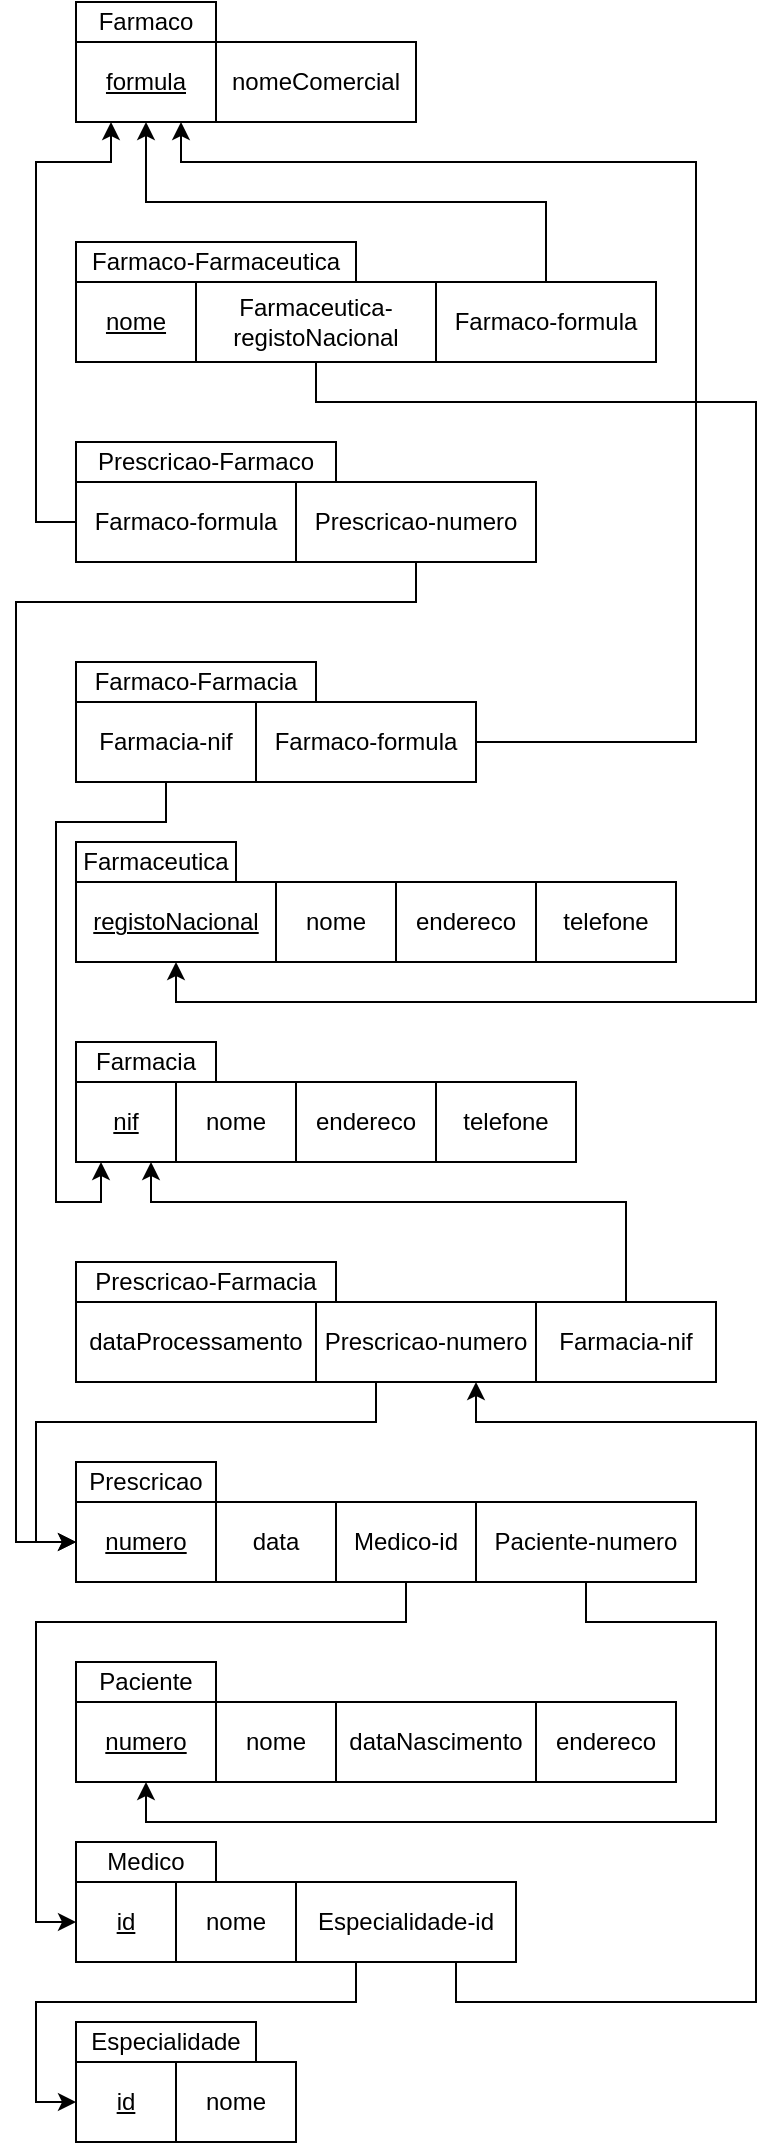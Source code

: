 <mxfile version="24.0.4" type="device">
  <diagram name="Page-1" id="BSkNugIniSogTZohY_Xg">
    <mxGraphModel dx="1434" dy="754" grid="1" gridSize="10" guides="1" tooltips="1" connect="1" arrows="1" fold="1" page="1" pageScale="1" pageWidth="850" pageHeight="1100" math="0" shadow="0">
      <root>
        <mxCell id="0" />
        <mxCell id="1" parent="0" />
        <mxCell id="fYs02cCC62OGgDg8Uk64-1" value="Paciente" style="rounded=0;whiteSpace=wrap;html=1;" vertex="1" parent="1">
          <mxGeometry x="40" y="850" width="70" height="20" as="geometry" />
        </mxCell>
        <mxCell id="fYs02cCC62OGgDg8Uk64-2" value="numero" style="rounded=0;whiteSpace=wrap;html=1;fontStyle=4" vertex="1" parent="1">
          <mxGeometry x="40" y="870" width="70" height="40" as="geometry" />
        </mxCell>
        <mxCell id="fYs02cCC62OGgDg8Uk64-3" value="nome" style="rounded=0;whiteSpace=wrap;html=1;" vertex="1" parent="1">
          <mxGeometry x="110" y="870" width="60" height="40" as="geometry" />
        </mxCell>
        <mxCell id="fYs02cCC62OGgDg8Uk64-4" value="dataNascimento" style="rounded=0;whiteSpace=wrap;html=1;" vertex="1" parent="1">
          <mxGeometry x="170" y="870" width="100" height="40" as="geometry" />
        </mxCell>
        <mxCell id="fYs02cCC62OGgDg8Uk64-5" value="endereco" style="rounded=0;whiteSpace=wrap;html=1;" vertex="1" parent="1">
          <mxGeometry x="270" y="870" width="70" height="40" as="geometry" />
        </mxCell>
        <mxCell id="fYs02cCC62OGgDg8Uk64-6" value="Prescricao" style="rounded=0;whiteSpace=wrap;html=1;" vertex="1" parent="1">
          <mxGeometry x="40" y="750" width="70" height="20" as="geometry" />
        </mxCell>
        <mxCell id="fYs02cCC62OGgDg8Uk64-7" value="numero" style="rounded=0;whiteSpace=wrap;html=1;fontStyle=4" vertex="1" parent="1">
          <mxGeometry x="40" y="770" width="70" height="40" as="geometry" />
        </mxCell>
        <mxCell id="fYs02cCC62OGgDg8Uk64-8" value="data" style="rounded=0;whiteSpace=wrap;html=1;" vertex="1" parent="1">
          <mxGeometry x="110" y="770" width="60" height="40" as="geometry" />
        </mxCell>
        <mxCell id="fYs02cCC62OGgDg8Uk64-88" style="edgeStyle=orthogonalEdgeStyle;rounded=0;orthogonalLoop=1;jettySize=auto;html=1;entryX=0;entryY=0.5;entryDx=0;entryDy=0;" edge="1" parent="1" source="fYs02cCC62OGgDg8Uk64-9" target="fYs02cCC62OGgDg8Uk64-12">
          <mxGeometry relative="1" as="geometry">
            <Array as="points">
              <mxPoint x="205" y="830" />
              <mxPoint x="20" y="830" />
              <mxPoint x="20" y="980" />
            </Array>
          </mxGeometry>
        </mxCell>
        <mxCell id="fYs02cCC62OGgDg8Uk64-9" value="Medico-id" style="rounded=0;whiteSpace=wrap;html=1;" vertex="1" parent="1">
          <mxGeometry x="170" y="770" width="70" height="40" as="geometry" />
        </mxCell>
        <mxCell id="fYs02cCC62OGgDg8Uk64-23" style="edgeStyle=orthogonalEdgeStyle;rounded=0;orthogonalLoop=1;jettySize=auto;html=1;entryX=0.5;entryY=1;entryDx=0;entryDy=0;" edge="1" parent="1" source="fYs02cCC62OGgDg8Uk64-10" target="fYs02cCC62OGgDg8Uk64-2">
          <mxGeometry relative="1" as="geometry">
            <Array as="points">
              <mxPoint x="295" y="830" />
              <mxPoint x="360" y="830" />
              <mxPoint x="360" y="930" />
              <mxPoint x="75" y="930" />
            </Array>
          </mxGeometry>
        </mxCell>
        <mxCell id="fYs02cCC62OGgDg8Uk64-10" value="Paciente-numero" style="rounded=0;whiteSpace=wrap;html=1;" vertex="1" parent="1">
          <mxGeometry x="240" y="770" width="110" height="40" as="geometry" />
        </mxCell>
        <mxCell id="fYs02cCC62OGgDg8Uk64-11" value="Medico" style="rounded=0;whiteSpace=wrap;html=1;" vertex="1" parent="1">
          <mxGeometry x="40" y="940" width="70" height="20" as="geometry" />
        </mxCell>
        <mxCell id="fYs02cCC62OGgDg8Uk64-12" value="id" style="rounded=0;whiteSpace=wrap;html=1;fontStyle=4" vertex="1" parent="1">
          <mxGeometry x="40" y="960" width="50" height="40" as="geometry" />
        </mxCell>
        <mxCell id="fYs02cCC62OGgDg8Uk64-13" value="nome" style="rounded=0;whiteSpace=wrap;html=1;" vertex="1" parent="1">
          <mxGeometry x="90" y="960" width="60" height="40" as="geometry" />
        </mxCell>
        <mxCell id="fYs02cCC62OGgDg8Uk64-85" value="" style="edgeStyle=orthogonalEdgeStyle;rounded=0;orthogonalLoop=1;jettySize=auto;html=1;" edge="1" parent="1" source="fYs02cCC62OGgDg8Uk64-14" target="fYs02cCC62OGgDg8Uk64-29">
          <mxGeometry relative="1" as="geometry">
            <Array as="points">
              <mxPoint x="230" y="1020" />
              <mxPoint x="380" y="1020" />
              <mxPoint x="380" y="730" />
              <mxPoint x="240" y="730" />
            </Array>
          </mxGeometry>
        </mxCell>
        <mxCell id="fYs02cCC62OGgDg8Uk64-89" style="edgeStyle=orthogonalEdgeStyle;rounded=0;orthogonalLoop=1;jettySize=auto;html=1;entryX=0;entryY=0.5;entryDx=0;entryDy=0;" edge="1" parent="1" source="fYs02cCC62OGgDg8Uk64-14" target="fYs02cCC62OGgDg8Uk64-17">
          <mxGeometry relative="1" as="geometry">
            <Array as="points">
              <mxPoint x="180" y="1020" />
              <mxPoint x="20" y="1020" />
              <mxPoint x="20" y="1070" />
            </Array>
          </mxGeometry>
        </mxCell>
        <mxCell id="fYs02cCC62OGgDg8Uk64-14" value="Especialidade-id" style="rounded=0;whiteSpace=wrap;html=1;" vertex="1" parent="1">
          <mxGeometry x="150" y="960" width="110" height="40" as="geometry" />
        </mxCell>
        <mxCell id="fYs02cCC62OGgDg8Uk64-16" value="Especialidade" style="rounded=0;whiteSpace=wrap;html=1;" vertex="1" parent="1">
          <mxGeometry x="40" y="1030" width="90" height="20" as="geometry" />
        </mxCell>
        <mxCell id="fYs02cCC62OGgDg8Uk64-17" value="id" style="rounded=0;whiteSpace=wrap;html=1;fontStyle=4" vertex="1" parent="1">
          <mxGeometry x="40" y="1050" width="50" height="40" as="geometry" />
        </mxCell>
        <mxCell id="fYs02cCC62OGgDg8Uk64-18" value="nome" style="rounded=0;whiteSpace=wrap;html=1;" vertex="1" parent="1">
          <mxGeometry x="90" y="1050" width="60" height="40" as="geometry" />
        </mxCell>
        <mxCell id="fYs02cCC62OGgDg8Uk64-25" value="Prescricao-Farmacia" style="rounded=0;whiteSpace=wrap;html=1;" vertex="1" parent="1">
          <mxGeometry x="40" y="650" width="130" height="20" as="geometry" />
        </mxCell>
        <mxCell id="fYs02cCC62OGgDg8Uk64-26" value="dataProcessamento" style="rounded=0;whiteSpace=wrap;html=1;fontStyle=0" vertex="1" parent="1">
          <mxGeometry x="40" y="670" width="120" height="40" as="geometry" />
        </mxCell>
        <mxCell id="fYs02cCC62OGgDg8Uk64-87" style="edgeStyle=orthogonalEdgeStyle;rounded=0;orthogonalLoop=1;jettySize=auto;html=1;entryX=0;entryY=0.5;entryDx=0;entryDy=0;" edge="1" parent="1" source="fYs02cCC62OGgDg8Uk64-29" target="fYs02cCC62OGgDg8Uk64-7">
          <mxGeometry relative="1" as="geometry">
            <Array as="points">
              <mxPoint x="190" y="730" />
              <mxPoint x="20" y="730" />
              <mxPoint x="20" y="790" />
            </Array>
          </mxGeometry>
        </mxCell>
        <mxCell id="fYs02cCC62OGgDg8Uk64-29" value="Prescricao-numero" style="rounded=0;whiteSpace=wrap;html=1;" vertex="1" parent="1">
          <mxGeometry x="160" y="670" width="110" height="40" as="geometry" />
        </mxCell>
        <mxCell id="fYs02cCC62OGgDg8Uk64-90" style="edgeStyle=orthogonalEdgeStyle;rounded=0;orthogonalLoop=1;jettySize=auto;html=1;entryX=0.75;entryY=1;entryDx=0;entryDy=0;" edge="1" parent="1" source="fYs02cCC62OGgDg8Uk64-30" target="fYs02cCC62OGgDg8Uk64-35">
          <mxGeometry relative="1" as="geometry">
            <Array as="points">
              <mxPoint x="315" y="620" />
              <mxPoint x="78" y="620" />
            </Array>
          </mxGeometry>
        </mxCell>
        <mxCell id="fYs02cCC62OGgDg8Uk64-30" value="Farmacia-nif" style="rounded=0;whiteSpace=wrap;html=1;" vertex="1" parent="1">
          <mxGeometry x="270" y="670" width="90" height="40" as="geometry" />
        </mxCell>
        <mxCell id="fYs02cCC62OGgDg8Uk64-34" value="Farmacia" style="rounded=0;whiteSpace=wrap;html=1;" vertex="1" parent="1">
          <mxGeometry x="40" y="540" width="70" height="20" as="geometry" />
        </mxCell>
        <mxCell id="fYs02cCC62OGgDg8Uk64-35" value="nif" style="rounded=0;whiteSpace=wrap;html=1;fontStyle=4" vertex="1" parent="1">
          <mxGeometry x="40" y="560" width="50" height="40" as="geometry" />
        </mxCell>
        <mxCell id="fYs02cCC62OGgDg8Uk64-36" value="nome" style="rounded=0;whiteSpace=wrap;html=1;" vertex="1" parent="1">
          <mxGeometry x="90" y="560" width="60" height="40" as="geometry" />
        </mxCell>
        <mxCell id="fYs02cCC62OGgDg8Uk64-37" value="endereco" style="rounded=0;whiteSpace=wrap;html=1;" vertex="1" parent="1">
          <mxGeometry x="150" y="560" width="70" height="40" as="geometry" />
        </mxCell>
        <mxCell id="fYs02cCC62OGgDg8Uk64-38" value="telefone" style="rounded=0;whiteSpace=wrap;html=1;" vertex="1" parent="1">
          <mxGeometry x="220" y="560" width="70" height="40" as="geometry" />
        </mxCell>
        <mxCell id="fYs02cCC62OGgDg8Uk64-40" value="Prescricao-Farmaco" style="rounded=0;whiteSpace=wrap;html=1;" vertex="1" parent="1">
          <mxGeometry x="40" y="240" width="130" height="20" as="geometry" />
        </mxCell>
        <mxCell id="fYs02cCC62OGgDg8Uk64-83" style="edgeStyle=orthogonalEdgeStyle;rounded=0;orthogonalLoop=1;jettySize=auto;html=1;entryX=0;entryY=0.5;entryDx=0;entryDy=0;" edge="1" parent="1" source="fYs02cCC62OGgDg8Uk64-41" target="fYs02cCC62OGgDg8Uk64-7">
          <mxGeometry relative="1" as="geometry">
            <Array as="points">
              <mxPoint x="210" y="320" />
              <mxPoint x="10" y="320" />
              <mxPoint x="10" y="790" />
            </Array>
          </mxGeometry>
        </mxCell>
        <mxCell id="fYs02cCC62OGgDg8Uk64-41" value="Prescricao-numero" style="rounded=0;whiteSpace=wrap;html=1;fontStyle=0" vertex="1" parent="1">
          <mxGeometry x="150" y="260" width="120" height="40" as="geometry" />
        </mxCell>
        <mxCell id="fYs02cCC62OGgDg8Uk64-92" style="edgeStyle=orthogonalEdgeStyle;rounded=0;orthogonalLoop=1;jettySize=auto;html=1;entryX=0.25;entryY=1;entryDx=0;entryDy=0;" edge="1" parent="1" source="fYs02cCC62OGgDg8Uk64-42" target="fYs02cCC62OGgDg8Uk64-47">
          <mxGeometry relative="1" as="geometry">
            <Array as="points">
              <mxPoint x="20" y="280" />
              <mxPoint x="20" y="100" />
              <mxPoint x="58" y="100" />
            </Array>
          </mxGeometry>
        </mxCell>
        <mxCell id="fYs02cCC62OGgDg8Uk64-42" value="Farmaco-formula" style="rounded=0;whiteSpace=wrap;html=1;" vertex="1" parent="1">
          <mxGeometry x="40" y="260" width="110" height="40" as="geometry" />
        </mxCell>
        <mxCell id="fYs02cCC62OGgDg8Uk64-46" value="Farmaco" style="rounded=0;whiteSpace=wrap;html=1;" vertex="1" parent="1">
          <mxGeometry x="40" y="20" width="70" height="20" as="geometry" />
        </mxCell>
        <mxCell id="fYs02cCC62OGgDg8Uk64-47" value="formula" style="rounded=0;whiteSpace=wrap;html=1;fontStyle=4" vertex="1" parent="1">
          <mxGeometry x="40" y="40" width="70" height="40" as="geometry" />
        </mxCell>
        <mxCell id="fYs02cCC62OGgDg8Uk64-48" value="nomeComercial" style="rounded=0;whiteSpace=wrap;html=1;" vertex="1" parent="1">
          <mxGeometry x="110" y="40" width="100" height="40" as="geometry" />
        </mxCell>
        <mxCell id="fYs02cCC62OGgDg8Uk64-52" value="Farmaco-Farmacia" style="rounded=0;whiteSpace=wrap;html=1;" vertex="1" parent="1">
          <mxGeometry x="40" y="350" width="120" height="20" as="geometry" />
        </mxCell>
        <mxCell id="fYs02cCC62OGgDg8Uk64-95" style="edgeStyle=orthogonalEdgeStyle;rounded=0;orthogonalLoop=1;jettySize=auto;html=1;entryX=0.25;entryY=1;entryDx=0;entryDy=0;" edge="1" parent="1" source="fYs02cCC62OGgDg8Uk64-53" target="fYs02cCC62OGgDg8Uk64-35">
          <mxGeometry relative="1" as="geometry">
            <Array as="points">
              <mxPoint x="85" y="430" />
              <mxPoint x="30" y="430" />
              <mxPoint x="30" y="620" />
              <mxPoint x="53" y="620" />
            </Array>
          </mxGeometry>
        </mxCell>
        <mxCell id="fYs02cCC62OGgDg8Uk64-53" value="Farmacia-nif" style="rounded=0;whiteSpace=wrap;html=1;fontStyle=0" vertex="1" parent="1">
          <mxGeometry x="40" y="370" width="90" height="40" as="geometry" />
        </mxCell>
        <mxCell id="fYs02cCC62OGgDg8Uk64-93" style="edgeStyle=orthogonalEdgeStyle;rounded=0;orthogonalLoop=1;jettySize=auto;html=1;entryX=0.75;entryY=1;entryDx=0;entryDy=0;" edge="1" parent="1" source="fYs02cCC62OGgDg8Uk64-56" target="fYs02cCC62OGgDg8Uk64-47">
          <mxGeometry relative="1" as="geometry">
            <Array as="points">
              <mxPoint x="350" y="390" />
              <mxPoint x="350" y="100" />
              <mxPoint x="93" y="100" />
            </Array>
          </mxGeometry>
        </mxCell>
        <mxCell id="fYs02cCC62OGgDg8Uk64-56" value="Farmaco-formula" style="rounded=0;whiteSpace=wrap;html=1;" vertex="1" parent="1">
          <mxGeometry x="130" y="370" width="110" height="40" as="geometry" />
        </mxCell>
        <mxCell id="fYs02cCC62OGgDg8Uk64-60" value="Farmaco-Farmaceutica" style="rounded=0;whiteSpace=wrap;html=1;" vertex="1" parent="1">
          <mxGeometry x="40" y="140" width="140" height="20" as="geometry" />
        </mxCell>
        <mxCell id="fYs02cCC62OGgDg8Uk64-61" value="nome" style="rounded=0;whiteSpace=wrap;html=1;fontStyle=4" vertex="1" parent="1">
          <mxGeometry x="40" y="160" width="60" height="40" as="geometry" />
        </mxCell>
        <mxCell id="fYs02cCC62OGgDg8Uk64-81" style="edgeStyle=orthogonalEdgeStyle;rounded=0;orthogonalLoop=1;jettySize=auto;html=1;entryX=0.5;entryY=1;entryDx=0;entryDy=0;" edge="1" parent="1" source="fYs02cCC62OGgDg8Uk64-63" target="fYs02cCC62OGgDg8Uk64-67">
          <mxGeometry relative="1" as="geometry">
            <Array as="points">
              <mxPoint x="160" y="220" />
              <mxPoint x="380" y="220" />
              <mxPoint x="380" y="520" />
              <mxPoint x="90" y="520" />
            </Array>
          </mxGeometry>
        </mxCell>
        <mxCell id="fYs02cCC62OGgDg8Uk64-63" value="Farmaceutica-registoNacional" style="rounded=0;whiteSpace=wrap;html=1;" vertex="1" parent="1">
          <mxGeometry x="100" y="160" width="120" height="40" as="geometry" />
        </mxCell>
        <mxCell id="fYs02cCC62OGgDg8Uk64-94" style="edgeStyle=orthogonalEdgeStyle;rounded=0;orthogonalLoop=1;jettySize=auto;html=1;entryX=0.5;entryY=1;entryDx=0;entryDy=0;" edge="1" parent="1" source="fYs02cCC62OGgDg8Uk64-64" target="fYs02cCC62OGgDg8Uk64-47">
          <mxGeometry relative="1" as="geometry">
            <Array as="points">
              <mxPoint x="275" y="120" />
              <mxPoint x="75" y="120" />
            </Array>
          </mxGeometry>
        </mxCell>
        <mxCell id="fYs02cCC62OGgDg8Uk64-64" value="Farmaco-formula" style="rounded=0;whiteSpace=wrap;html=1;" vertex="1" parent="1">
          <mxGeometry x="220" y="160" width="110" height="40" as="geometry" />
        </mxCell>
        <mxCell id="fYs02cCC62OGgDg8Uk64-66" value="Farmaceutica" style="rounded=0;whiteSpace=wrap;html=1;" vertex="1" parent="1">
          <mxGeometry x="40" y="440" width="80" height="20" as="geometry" />
        </mxCell>
        <mxCell id="fYs02cCC62OGgDg8Uk64-67" value="registoNacional" style="rounded=0;whiteSpace=wrap;html=1;fontStyle=4" vertex="1" parent="1">
          <mxGeometry x="40" y="460" width="100" height="40" as="geometry" />
        </mxCell>
        <mxCell id="fYs02cCC62OGgDg8Uk64-68" value="nome" style="rounded=0;whiteSpace=wrap;html=1;" vertex="1" parent="1">
          <mxGeometry x="140" y="460" width="60" height="40" as="geometry" />
        </mxCell>
        <mxCell id="fYs02cCC62OGgDg8Uk64-69" value="endereco" style="rounded=0;whiteSpace=wrap;html=1;" vertex="1" parent="1">
          <mxGeometry x="200" y="460" width="70" height="40" as="geometry" />
        </mxCell>
        <mxCell id="fYs02cCC62OGgDg8Uk64-70" value="telefone" style="rounded=0;whiteSpace=wrap;html=1;" vertex="1" parent="1">
          <mxGeometry x="270" y="460" width="70" height="40" as="geometry" />
        </mxCell>
      </root>
    </mxGraphModel>
  </diagram>
</mxfile>
